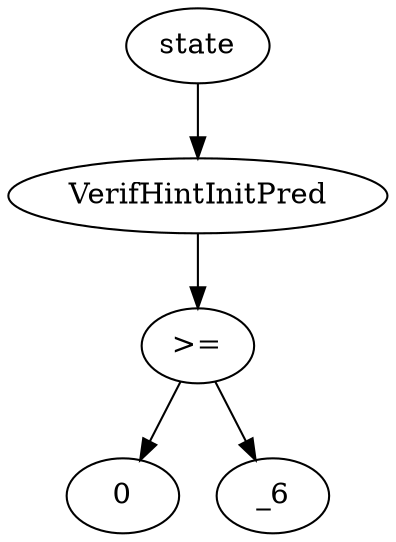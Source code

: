 digraph dag {
0 [label="state"];
1 [label="VerifHintInitPred"];
2 [label=">="];
3 [label="0"];
4 [label="_6"];
"0" -> "1"[label=""]
"1" -> "2"[label=""]
"2" -> "4"[label=""]
"2" -> "3"[label=""]
}

